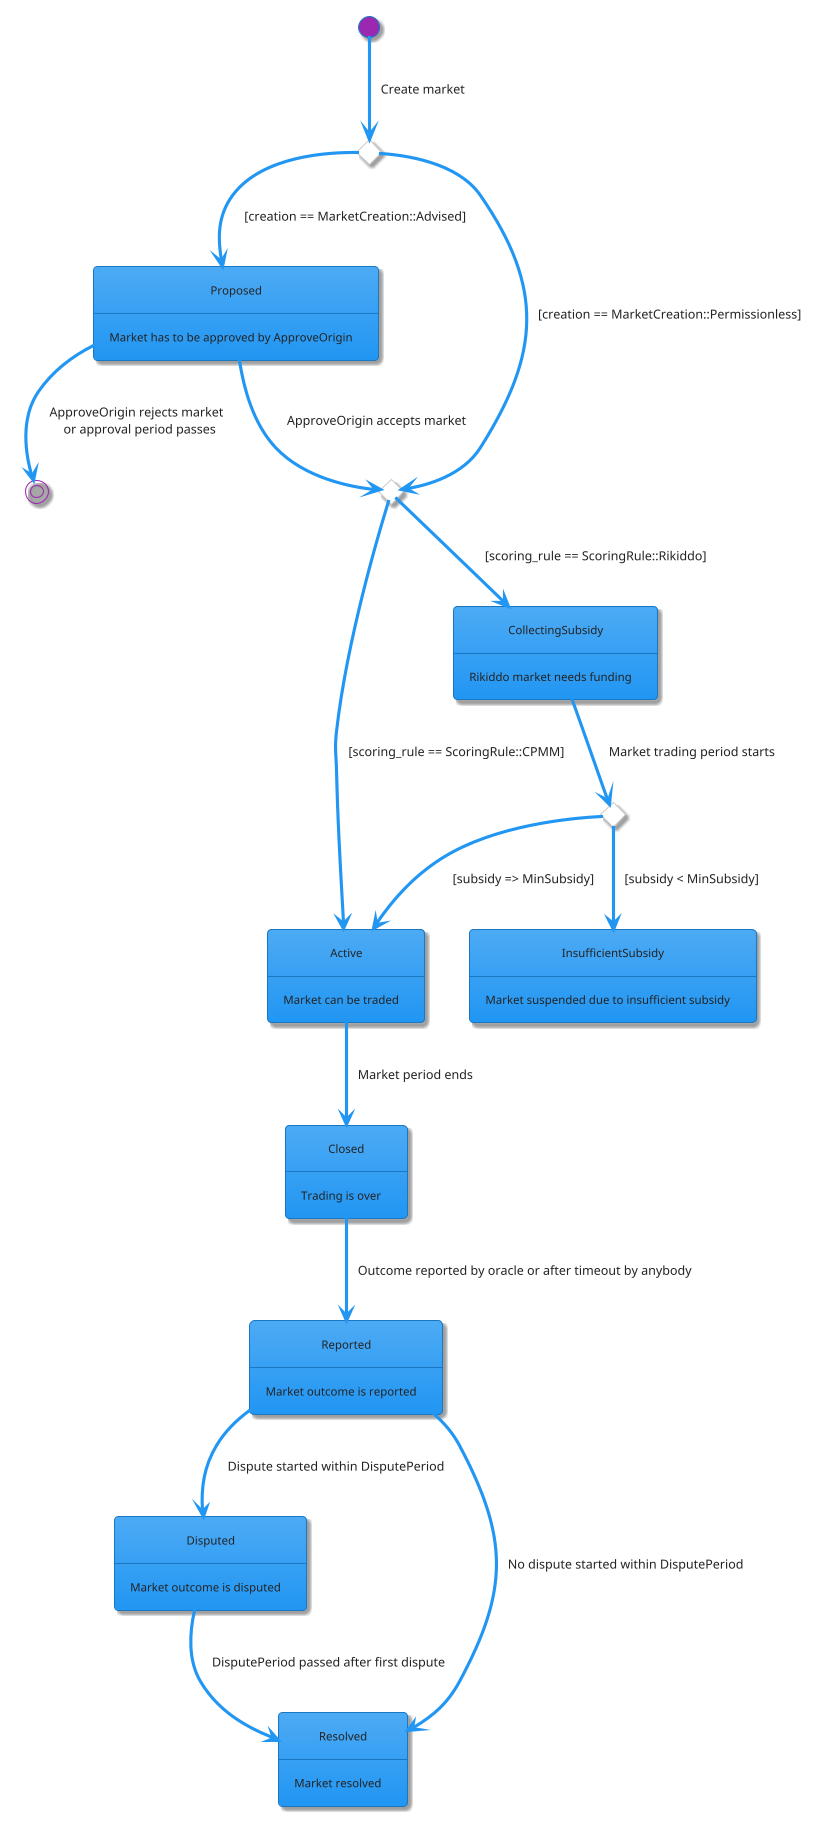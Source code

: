 @startuml
!theme materia

'States
state Active : Market can be traded
state Closed : Trading is over
state CollectingSubsidy : Rikiddo market needs funding
state Disputed: Market outcome is disputed
state InsufficientSubsidy : Market suspended due to insufficient subsidy
state Proposed : Market has to be approved by ApproveOrigin
state Reported : Market outcome is reported
state Resolved : Market resolved

'Choices
state cpmm_or_rikiddo <<choice>>
state advised_or_proposed_cpmm <<choice>>
state enough_subsidy <<choice>>

'Create market
[*] --> advised_or_proposed_cpmm : Create market
advised_or_proposed_cpmm --> cpmm_or_rikiddo : [creation == MarketCreation::Permissionless]
advised_or_proposed_cpmm --> Proposed : [creation == MarketCreation::Advised]

cpmm_or_rikiddo --> Active : [scoring_rule == ScoringRule::CPMM]
cpmm_or_rikiddo --> CollectingSubsidy : [scoring_rule == ScoringRule::Rikiddo]

'Delete or activate a market
Proposed --> cpmm_or_rikiddo : ApproveOrigin accepts market
Proposed --> [*] : ApproveOrigin rejects market \n or approval period passes

CollectingSubsidy --> enough_subsidy : Market trading period starts
enough_subsidy --> Active : [subsidy => MinSubsidy]
enough_subsidy --> InsufficientSubsidy : [subsidy < MinSubsidy]

'Report market
Active --> Closed: Market period ends
Closed --> Reported : Outcome reported by oracle or after timeout by anybody

'Dispute or resolve directly
Reported --> Disputed : Dispute started within DisputePeriod
Reported --> Resolved : No dispute started within DisputePeriod

'Disputed market resolves
Disputed --> Resolved : DisputePeriod passed after first dispute

@enduml
